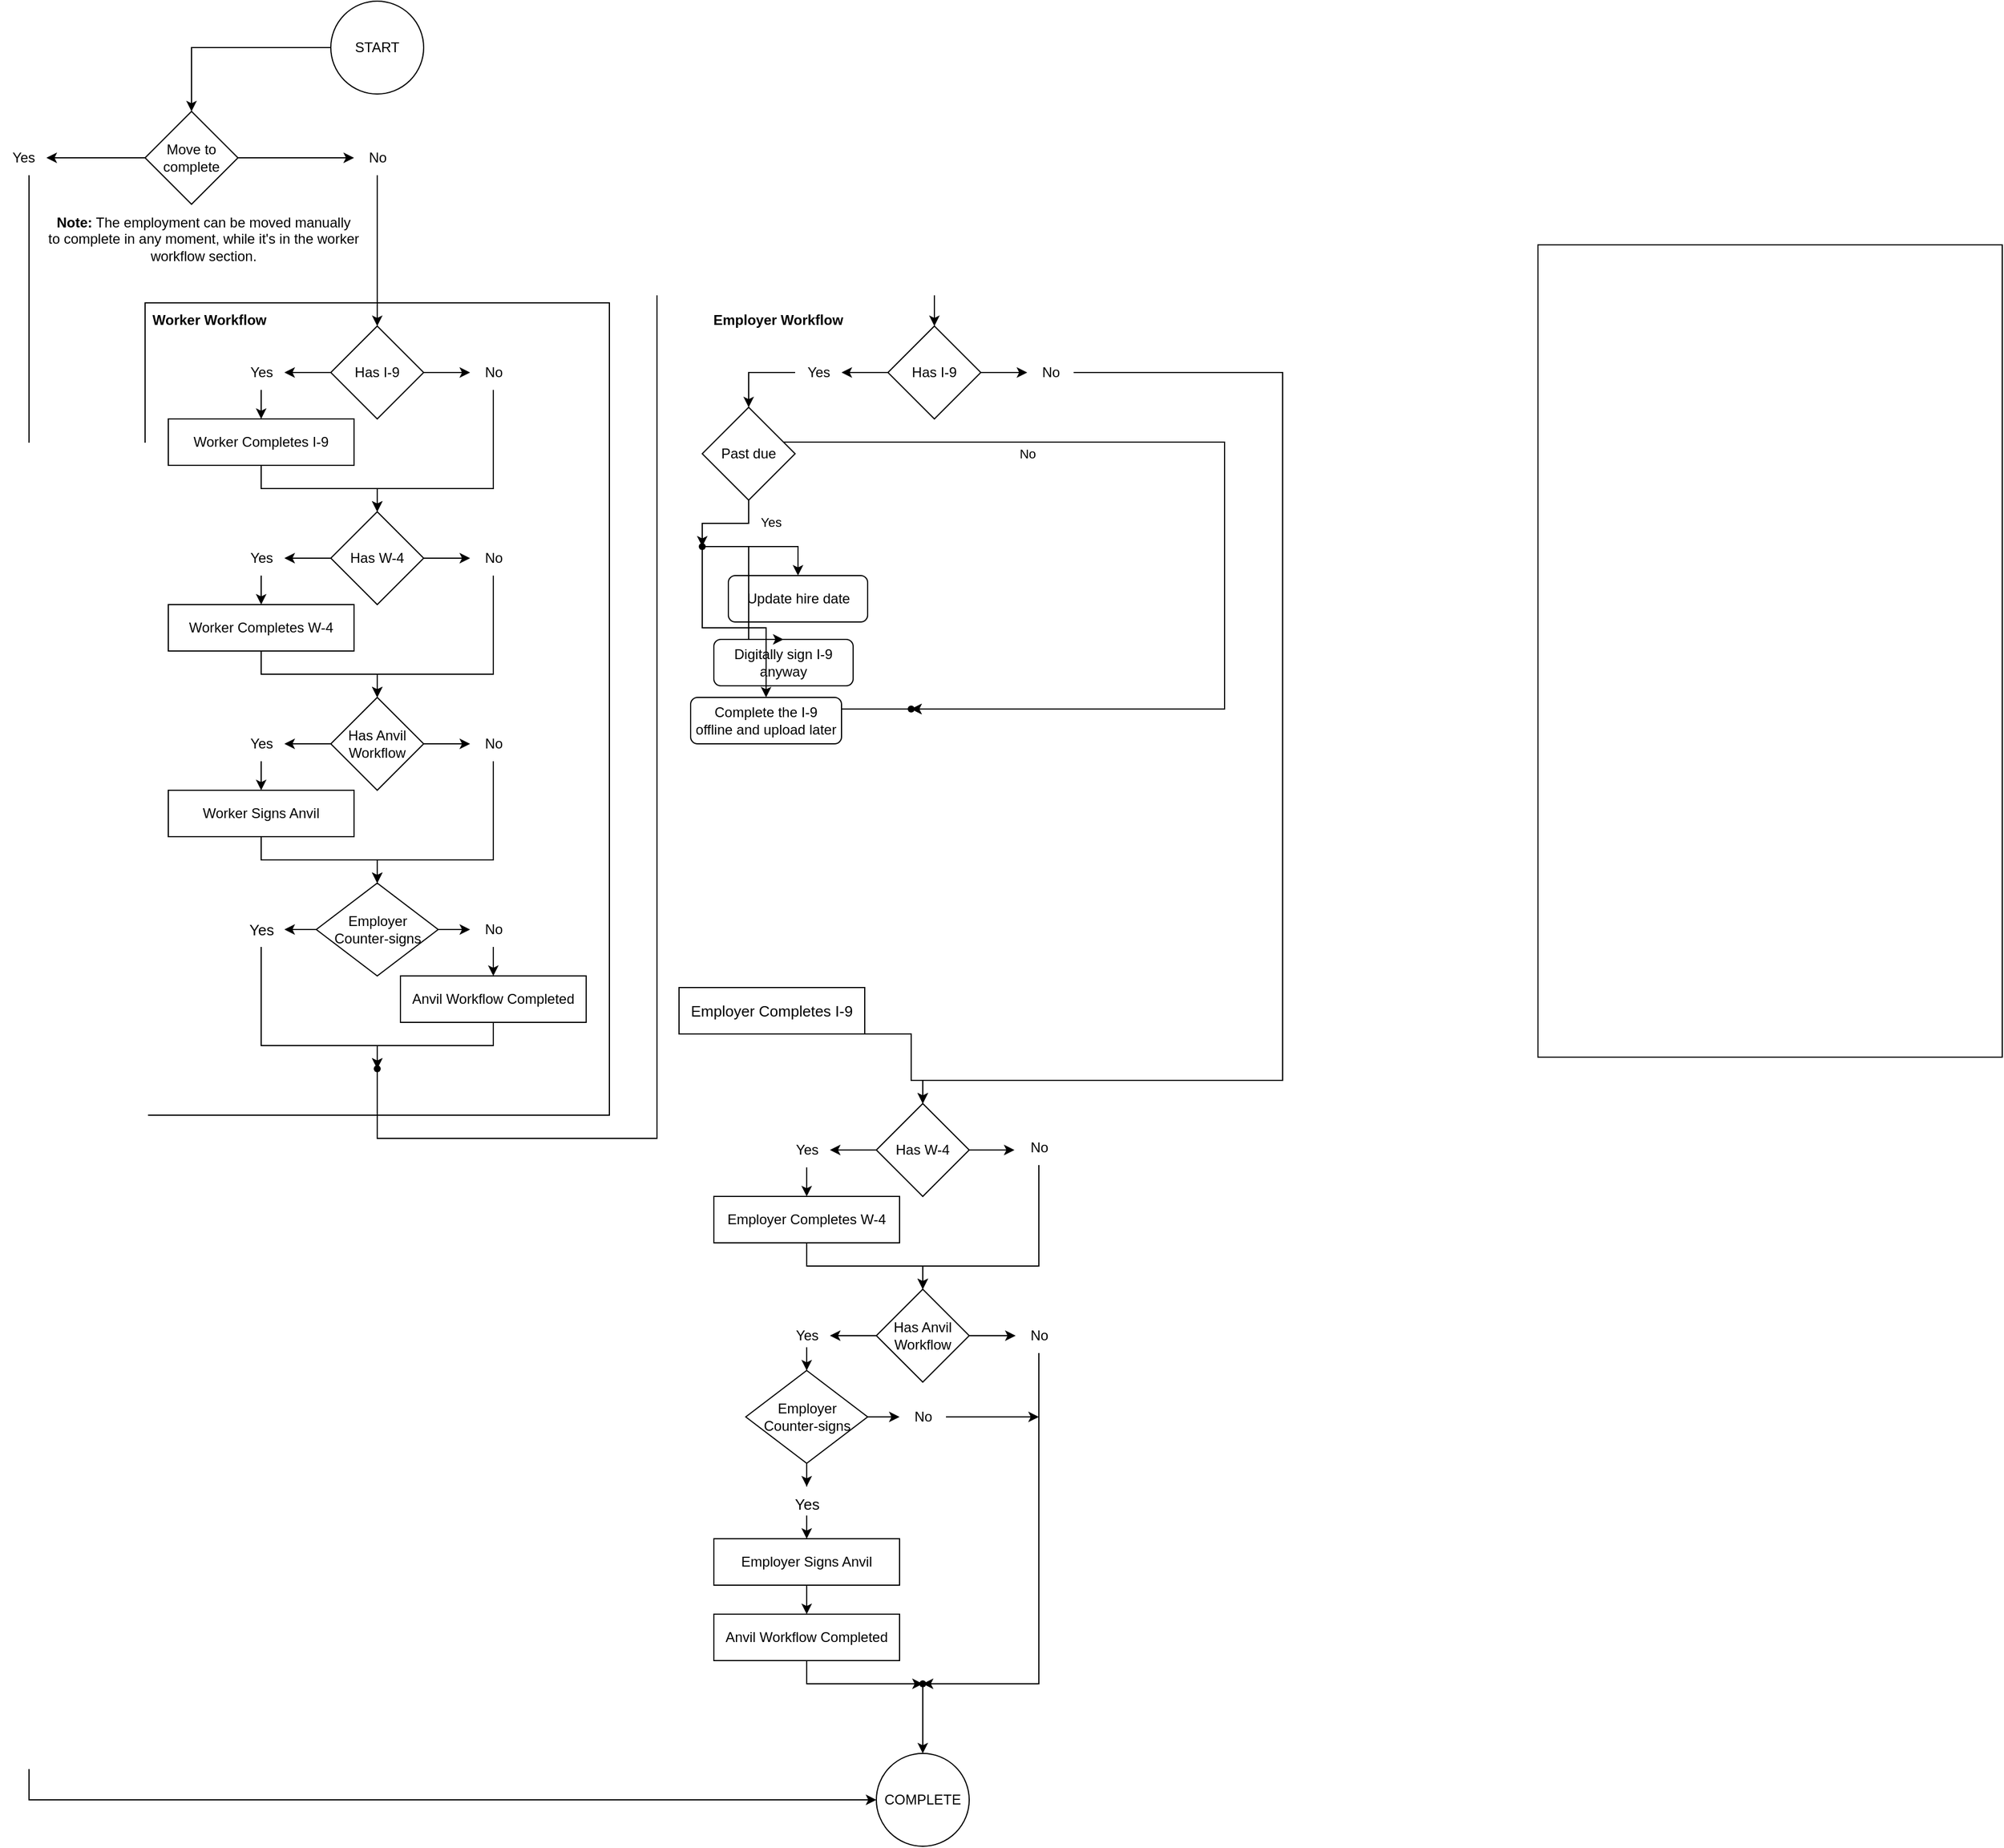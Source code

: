<mxfile version="24.6.0" type="github">
  <diagram name="Page-1" id="mbVQlB_5lh4jTQNmV8JY">
    <mxGraphModel dx="1434" dy="1894" grid="1" gridSize="10" guides="1" tooltips="1" connect="1" arrows="1" fold="1" page="1" pageScale="1" pageWidth="850" pageHeight="1100" math="0" shadow="0">
      <root>
        <mxCell id="0" />
        <mxCell id="1" parent="0" />
        <mxCell id="wu20T2DJF-u065mbQEqq-54" value="" style="whiteSpace=wrap;html=1;" vertex="1" parent="1">
          <mxGeometry x="1360" y="130" width="400" height="700" as="geometry" />
        </mxCell>
        <mxCell id="wu20T2DJF-u065mbQEqq-53" value="" style="whiteSpace=wrap;html=1;" vertex="1" parent="1">
          <mxGeometry x="160" y="180" width="400" height="700" as="geometry" />
        </mxCell>
        <mxCell id="wu20T2DJF-u065mbQEqq-4" style="edgeStyle=orthogonalEdgeStyle;rounded=0;orthogonalLoop=1;jettySize=auto;html=1;" edge="1" parent="1" source="wu20T2DJF-u065mbQEqq-107" target="wu20T2DJF-u065mbQEqq-109">
          <mxGeometry relative="1" as="geometry">
            <mxPoint x="360" y="80" as="targetPoint" />
          </mxGeometry>
        </mxCell>
        <mxCell id="wu20T2DJF-u065mbQEqq-1" value="&lt;div&gt;START&lt;/div&gt;" style="ellipse;whiteSpace=wrap;html=1;" vertex="1" parent="1">
          <mxGeometry x="320" y="-80" width="80" height="80" as="geometry" />
        </mxCell>
        <mxCell id="wu20T2DJF-u065mbQEqq-2" value="&lt;div&gt;COMPLETE&lt;/div&gt;" style="ellipse;whiteSpace=wrap;html=1;" vertex="1" parent="1">
          <mxGeometry x="790" y="1430" width="80" height="80" as="geometry" />
        </mxCell>
        <mxCell id="wu20T2DJF-u065mbQEqq-7" style="edgeStyle=orthogonalEdgeStyle;rounded=0;orthogonalLoop=1;jettySize=auto;html=1;exitX=0;exitY=0.5;exitDx=0;exitDy=0;" edge="1" parent="1" source="wu20T2DJF-u065mbQEqq-6">
          <mxGeometry relative="1" as="geometry">
            <mxPoint x="280" y="240" as="targetPoint" />
          </mxGeometry>
        </mxCell>
        <mxCell id="wu20T2DJF-u065mbQEqq-9" style="edgeStyle=orthogonalEdgeStyle;rounded=0;orthogonalLoop=1;jettySize=auto;html=1;exitX=1;exitY=0.5;exitDx=0;exitDy=0;" edge="1" parent="1" source="wu20T2DJF-u065mbQEqq-6" target="wu20T2DJF-u065mbQEqq-10">
          <mxGeometry relative="1" as="geometry">
            <mxPoint x="440" y="240" as="targetPoint" />
          </mxGeometry>
        </mxCell>
        <mxCell id="wu20T2DJF-u065mbQEqq-6" value="&lt;div&gt;Has I-9&lt;/div&gt;" style="rhombus;whiteSpace=wrap;html=1;" vertex="1" parent="1">
          <mxGeometry x="320" y="200" width="80" height="80" as="geometry" />
        </mxCell>
        <mxCell id="wu20T2DJF-u065mbQEqq-18" style="edgeStyle=orthogonalEdgeStyle;rounded=0;orthogonalLoop=1;jettySize=auto;html=1;entryX=0.5;entryY=0;entryDx=0;entryDy=0;" edge="1" parent="1" source="wu20T2DJF-u065mbQEqq-8" target="wu20T2DJF-u065mbQEqq-11">
          <mxGeometry relative="1" as="geometry" />
        </mxCell>
        <mxCell id="wu20T2DJF-u065mbQEqq-8" value="Yes" style="text;html=1;align=center;verticalAlign=middle;resizable=0;points=[];autosize=1;strokeColor=none;fillColor=none;" vertex="1" parent="1">
          <mxGeometry x="240" y="225" width="40" height="30" as="geometry" />
        </mxCell>
        <mxCell id="wu20T2DJF-u065mbQEqq-17" style="edgeStyle=orthogonalEdgeStyle;rounded=0;orthogonalLoop=1;jettySize=auto;html=1;entryX=0.5;entryY=0;entryDx=0;entryDy=0;" edge="1" parent="1" source="wu20T2DJF-u065mbQEqq-10" target="wu20T2DJF-u065mbQEqq-16">
          <mxGeometry relative="1" as="geometry">
            <mxPoint x="530" y="400" as="targetPoint" />
            <Array as="points">
              <mxPoint x="460" y="340" />
              <mxPoint x="360" y="340" />
            </Array>
          </mxGeometry>
        </mxCell>
        <mxCell id="wu20T2DJF-u065mbQEqq-10" value="&lt;div&gt;No&lt;/div&gt;" style="text;html=1;align=center;verticalAlign=middle;resizable=0;points=[];autosize=1;strokeColor=none;fillColor=none;" vertex="1" parent="1">
          <mxGeometry x="440" y="225" width="40" height="30" as="geometry" />
        </mxCell>
        <mxCell id="wu20T2DJF-u065mbQEqq-19" style="edgeStyle=orthogonalEdgeStyle;rounded=0;orthogonalLoop=1;jettySize=auto;html=1;entryX=0.5;entryY=0;entryDx=0;entryDy=0;" edge="1" parent="1" source="wu20T2DJF-u065mbQEqq-11" target="wu20T2DJF-u065mbQEqq-16">
          <mxGeometry relative="1" as="geometry">
            <Array as="points">
              <mxPoint x="260" y="340" />
              <mxPoint x="360" y="340" />
            </Array>
          </mxGeometry>
        </mxCell>
        <mxCell id="wu20T2DJF-u065mbQEqq-11" value="&lt;div&gt;Worker Completes I-9&lt;/div&gt;" style="whiteSpace=wrap;html=1;" vertex="1" parent="1">
          <mxGeometry x="180" y="280" width="160" height="40" as="geometry" />
        </mxCell>
        <mxCell id="wu20T2DJF-u065mbQEqq-31" style="edgeStyle=orthogonalEdgeStyle;rounded=0;orthogonalLoop=1;jettySize=auto;html=1;" edge="1" parent="1" source="wu20T2DJF-u065mbQEqq-12" target="wu20T2DJF-u065mbQEqq-30">
          <mxGeometry relative="1" as="geometry">
            <Array as="points">
              <mxPoint x="260" y="500" />
              <mxPoint x="360" y="500" />
            </Array>
          </mxGeometry>
        </mxCell>
        <mxCell id="wu20T2DJF-u065mbQEqq-12" value="Worker Completes W-4" style="whiteSpace=wrap;html=1;" vertex="1" parent="1">
          <mxGeometry x="180" y="440" width="160" height="40" as="geometry" />
        </mxCell>
        <mxCell id="wu20T2DJF-u065mbQEqq-24" style="edgeStyle=orthogonalEdgeStyle;rounded=0;orthogonalLoop=1;jettySize=auto;html=1;" edge="1" parent="1" source="wu20T2DJF-u065mbQEqq-16" target="wu20T2DJF-u065mbQEqq-22">
          <mxGeometry relative="1" as="geometry" />
        </mxCell>
        <mxCell id="wu20T2DJF-u065mbQEqq-16" value="&lt;div&gt;Has W-4&lt;br&gt;&lt;/div&gt;" style="rhombus;whiteSpace=wrap;html=1;" vertex="1" parent="1">
          <mxGeometry x="320" y="360" width="80" height="80" as="geometry" />
        </mxCell>
        <mxCell id="wu20T2DJF-u065mbQEqq-21" style="edgeStyle=orthogonalEdgeStyle;rounded=0;orthogonalLoop=1;jettySize=auto;html=1;exitX=1;exitY=0.5;exitDx=0;exitDy=0;" edge="1" parent="1" target="wu20T2DJF-u065mbQEqq-23" source="wu20T2DJF-u065mbQEqq-16">
          <mxGeometry relative="1" as="geometry">
            <mxPoint x="450" y="425" as="targetPoint" />
            <mxPoint x="410" y="425" as="sourcePoint" />
          </mxGeometry>
        </mxCell>
        <mxCell id="wu20T2DJF-u065mbQEqq-26" style="edgeStyle=orthogonalEdgeStyle;rounded=0;orthogonalLoop=1;jettySize=auto;html=1;entryX=0.5;entryY=0;entryDx=0;entryDy=0;" edge="1" parent="1" source="wu20T2DJF-u065mbQEqq-22" target="wu20T2DJF-u065mbQEqq-12">
          <mxGeometry relative="1" as="geometry" />
        </mxCell>
        <mxCell id="wu20T2DJF-u065mbQEqq-22" value="Yes" style="text;html=1;align=center;verticalAlign=middle;resizable=0;points=[];autosize=1;strokeColor=none;fillColor=none;" vertex="1" parent="1">
          <mxGeometry x="240" y="385" width="40" height="30" as="geometry" />
        </mxCell>
        <mxCell id="wu20T2DJF-u065mbQEqq-32" style="edgeStyle=orthogonalEdgeStyle;rounded=0;orthogonalLoop=1;jettySize=auto;html=1;entryX=0.5;entryY=0;entryDx=0;entryDy=0;" edge="1" parent="1" source="wu20T2DJF-u065mbQEqq-23" target="wu20T2DJF-u065mbQEqq-30">
          <mxGeometry relative="1" as="geometry">
            <Array as="points">
              <mxPoint x="460" y="500" />
              <mxPoint x="360" y="500" />
            </Array>
          </mxGeometry>
        </mxCell>
        <mxCell id="wu20T2DJF-u065mbQEqq-23" value="&lt;div&gt;No&lt;/div&gt;" style="text;html=1;align=center;verticalAlign=middle;resizable=0;points=[];autosize=1;strokeColor=none;fillColor=none;" vertex="1" parent="1">
          <mxGeometry x="440" y="385" width="40" height="30" as="geometry" />
        </mxCell>
        <mxCell id="wu20T2DJF-u065mbQEqq-29" value="&lt;div&gt;Worker Workflow&lt;/div&gt;" style="text;html=1;align=center;verticalAlign=middle;resizable=0;points=[];autosize=1;strokeColor=none;fillColor=none;fontStyle=1" vertex="1" parent="1">
          <mxGeometry x="160" y="180" width="110" height="30" as="geometry" />
        </mxCell>
        <mxCell id="wu20T2DJF-u065mbQEqq-35" style="edgeStyle=orthogonalEdgeStyle;rounded=0;orthogonalLoop=1;jettySize=auto;html=1;" edge="1" parent="1" source="wu20T2DJF-u065mbQEqq-30" target="wu20T2DJF-u065mbQEqq-34">
          <mxGeometry relative="1" as="geometry" />
        </mxCell>
        <mxCell id="wu20T2DJF-u065mbQEqq-36" style="edgeStyle=orthogonalEdgeStyle;rounded=0;orthogonalLoop=1;jettySize=auto;html=1;" edge="1" parent="1" source="wu20T2DJF-u065mbQEqq-30" target="wu20T2DJF-u065mbQEqq-33">
          <mxGeometry relative="1" as="geometry" />
        </mxCell>
        <mxCell id="wu20T2DJF-u065mbQEqq-30" value="&lt;div&gt;Has Anvil Workflow&lt;br&gt;&lt;/div&gt;" style="rhombus;whiteSpace=wrap;html=1;" vertex="1" parent="1">
          <mxGeometry x="320" y="520" width="80" height="80" as="geometry" />
        </mxCell>
        <mxCell id="wu20T2DJF-u065mbQEqq-38" style="edgeStyle=orthogonalEdgeStyle;rounded=0;orthogonalLoop=1;jettySize=auto;html=1;entryX=0.5;entryY=0;entryDx=0;entryDy=0;" edge="1" parent="1" source="wu20T2DJF-u065mbQEqq-33" target="wu20T2DJF-u065mbQEqq-37">
          <mxGeometry relative="1" as="geometry" />
        </mxCell>
        <mxCell id="wu20T2DJF-u065mbQEqq-33" value="&lt;div&gt;Yes&lt;/div&gt;" style="text;html=1;align=center;verticalAlign=middle;resizable=0;points=[];autosize=1;strokeColor=none;fillColor=none;" vertex="1" parent="1">
          <mxGeometry x="240" y="545" width="40" height="30" as="geometry" />
        </mxCell>
        <mxCell id="wu20T2DJF-u065mbQEqq-42" style="edgeStyle=orthogonalEdgeStyle;rounded=0;orthogonalLoop=1;jettySize=auto;html=1;entryX=0.5;entryY=0;entryDx=0;entryDy=0;" edge="1" parent="1" source="wu20T2DJF-u065mbQEqq-34" target="wu20T2DJF-u065mbQEqq-39">
          <mxGeometry relative="1" as="geometry">
            <Array as="points">
              <mxPoint x="460" y="660" />
              <mxPoint x="360" y="660" />
            </Array>
          </mxGeometry>
        </mxCell>
        <mxCell id="wu20T2DJF-u065mbQEqq-34" value="&lt;div&gt;No&lt;/div&gt;" style="text;html=1;align=center;verticalAlign=middle;resizable=0;points=[];autosize=1;strokeColor=none;fillColor=none;" vertex="1" parent="1">
          <mxGeometry x="440" y="545" width="40" height="30" as="geometry" />
        </mxCell>
        <mxCell id="wu20T2DJF-u065mbQEqq-40" style="edgeStyle=orthogonalEdgeStyle;rounded=0;orthogonalLoop=1;jettySize=auto;html=1;entryX=0.5;entryY=0;entryDx=0;entryDy=0;" edge="1" parent="1" source="wu20T2DJF-u065mbQEqq-37" target="wu20T2DJF-u065mbQEqq-39">
          <mxGeometry relative="1" as="geometry" />
        </mxCell>
        <mxCell id="wu20T2DJF-u065mbQEqq-37" value="Worker Signs Anvil" style="whiteSpace=wrap;html=1;" vertex="1" parent="1">
          <mxGeometry x="180" y="600" width="160" height="40" as="geometry" />
        </mxCell>
        <mxCell id="wu20T2DJF-u065mbQEqq-46" style="edgeStyle=orthogonalEdgeStyle;rounded=0;orthogonalLoop=1;jettySize=auto;html=1;" edge="1" parent="1" source="wu20T2DJF-u065mbQEqq-39" target="wu20T2DJF-u065mbQEqq-44">
          <mxGeometry relative="1" as="geometry" />
        </mxCell>
        <mxCell id="wu20T2DJF-u065mbQEqq-47" style="edgeStyle=orthogonalEdgeStyle;rounded=0;orthogonalLoop=1;jettySize=auto;html=1;" edge="1" parent="1" source="wu20T2DJF-u065mbQEqq-39" target="wu20T2DJF-u065mbQEqq-45">
          <mxGeometry relative="1" as="geometry" />
        </mxCell>
        <mxCell id="wu20T2DJF-u065mbQEqq-39" value="&lt;div&gt;Employer&lt;/div&gt;&lt;div&gt;Counter-signs&lt;br&gt;&lt;/div&gt;" style="rhombus;whiteSpace=wrap;html=1;" vertex="1" parent="1">
          <mxGeometry x="307.5" y="680" width="105" height="80" as="geometry" />
        </mxCell>
        <mxCell id="wu20T2DJF-u065mbQEqq-50" style="edgeStyle=orthogonalEdgeStyle;rounded=0;orthogonalLoop=1;jettySize=auto;html=1;entryX=0.25;entryY=0.65;entryDx=0;entryDy=0;entryPerimeter=0;" edge="1" parent="1" source="wu20T2DJF-u065mbQEqq-44" target="wu20T2DJF-u065mbQEqq-51">
          <mxGeometry relative="1" as="geometry">
            <mxPoint x="260" y="850" as="targetPoint" />
            <Array as="points">
              <mxPoint x="260" y="820" />
              <mxPoint x="360" y="820" />
            </Array>
          </mxGeometry>
        </mxCell>
        <mxCell id="wu20T2DJF-u065mbQEqq-44" value="Yes" style="text;html=1;align=center;verticalAlign=middle;resizable=0;points=[];autosize=1;strokeColor=none;fillColor=none;fontSize=13;" vertex="1" parent="1">
          <mxGeometry x="240" y="705" width="40" height="30" as="geometry" />
        </mxCell>
        <mxCell id="wu20T2DJF-u065mbQEqq-49" style="edgeStyle=orthogonalEdgeStyle;rounded=0;orthogonalLoop=1;jettySize=auto;html=1;entryX=0.5;entryY=0;entryDx=0;entryDy=0;" edge="1" parent="1" source="wu20T2DJF-u065mbQEqq-45" target="wu20T2DJF-u065mbQEqq-48">
          <mxGeometry relative="1" as="geometry" />
        </mxCell>
        <mxCell id="wu20T2DJF-u065mbQEqq-45" value="No" style="text;html=1;align=center;verticalAlign=middle;resizable=0;points=[];autosize=1;strokeColor=none;fillColor=none;" vertex="1" parent="1">
          <mxGeometry x="440" y="705" width="40" height="30" as="geometry" />
        </mxCell>
        <mxCell id="wu20T2DJF-u065mbQEqq-52" style="edgeStyle=orthogonalEdgeStyle;rounded=0;orthogonalLoop=1;jettySize=auto;html=1;" edge="1" parent="1" source="wu20T2DJF-u065mbQEqq-48" target="wu20T2DJF-u065mbQEqq-51">
          <mxGeometry relative="1" as="geometry">
            <Array as="points">
              <mxPoint x="460" y="820" />
              <mxPoint x="360" y="820" />
            </Array>
          </mxGeometry>
        </mxCell>
        <mxCell id="wu20T2DJF-u065mbQEqq-48" value="Anvil Workflow Completed" style="whiteSpace=wrap;html=1;" vertex="1" parent="1">
          <mxGeometry x="380" y="760" width="160" height="40" as="geometry" />
        </mxCell>
        <mxCell id="wu20T2DJF-u065mbQEqq-94" style="edgeStyle=orthogonalEdgeStyle;rounded=0;orthogonalLoop=1;jettySize=auto;html=1;entryX=0.5;entryY=0;entryDx=0;entryDy=0;" edge="1" parent="1" source="wu20T2DJF-u065mbQEqq-51" target="wu20T2DJF-u065mbQEqq-58">
          <mxGeometry relative="1" as="geometry">
            <mxPoint x="840" y="140" as="targetPoint" />
            <Array as="points">
              <mxPoint x="360" y="900" />
              <mxPoint x="601" y="900" />
              <mxPoint x="601" y="140" />
              <mxPoint x="840" y="140" />
            </Array>
          </mxGeometry>
        </mxCell>
        <mxCell id="wu20T2DJF-u065mbQEqq-51" value="" style="shape=waypoint;sketch=0;size=6;pointerEvents=1;points=[];fillColor=none;resizable=0;rotatable=0;perimeter=centerPerimeter;snapToPoint=1;" vertex="1" parent="1">
          <mxGeometry x="350" y="830" width="20" height="20" as="geometry" />
        </mxCell>
        <mxCell id="wu20T2DJF-u065mbQEqq-56" style="edgeStyle=orthogonalEdgeStyle;rounded=0;orthogonalLoop=1;jettySize=auto;html=1;exitX=0;exitY=0.5;exitDx=0;exitDy=0;" edge="1" parent="1" source="wu20T2DJF-u065mbQEqq-58">
          <mxGeometry relative="1" as="geometry">
            <mxPoint x="760" y="240" as="targetPoint" />
          </mxGeometry>
        </mxCell>
        <mxCell id="wu20T2DJF-u065mbQEqq-57" style="edgeStyle=orthogonalEdgeStyle;rounded=0;orthogonalLoop=1;jettySize=auto;html=1;exitX=1;exitY=0.5;exitDx=0;exitDy=0;" edge="1" parent="1" source="wu20T2DJF-u065mbQEqq-58" target="wu20T2DJF-u065mbQEqq-62">
          <mxGeometry relative="1" as="geometry">
            <mxPoint x="920" y="240" as="targetPoint" />
          </mxGeometry>
        </mxCell>
        <mxCell id="wu20T2DJF-u065mbQEqq-58" value="&lt;div&gt;Has I-9&lt;/div&gt;" style="rhombus;whiteSpace=wrap;html=1;" vertex="1" parent="1">
          <mxGeometry x="800" y="200" width="80" height="80" as="geometry" />
        </mxCell>
        <mxCell id="wu20T2DJF-u065mbQEqq-130" style="edgeStyle=orthogonalEdgeStyle;rounded=0;orthogonalLoop=1;jettySize=auto;html=1;entryX=0.5;entryY=0;entryDx=0;entryDy=0;" edge="1" parent="1" source="wu20T2DJF-u065mbQEqq-60" target="wu20T2DJF-u065mbQEqq-119">
          <mxGeometry relative="1" as="geometry">
            <Array as="points">
              <mxPoint x="680" y="240" />
            </Array>
          </mxGeometry>
        </mxCell>
        <mxCell id="wu20T2DJF-u065mbQEqq-60" value="Yes" style="text;html=1;align=center;verticalAlign=middle;resizable=0;points=[];autosize=1;strokeColor=none;fillColor=none;" vertex="1" parent="1">
          <mxGeometry x="720" y="225" width="40" height="30" as="geometry" />
        </mxCell>
        <mxCell id="wu20T2DJF-u065mbQEqq-61" style="edgeStyle=orthogonalEdgeStyle;rounded=0;orthogonalLoop=1;jettySize=auto;html=1;entryX=0.5;entryY=0;entryDx=0;entryDy=0;" edge="1" parent="1" source="wu20T2DJF-u065mbQEqq-62" target="wu20T2DJF-u065mbQEqq-68">
          <mxGeometry relative="1" as="geometry">
            <mxPoint x="1010" y="400" as="targetPoint" />
            <Array as="points">
              <mxPoint x="1140" y="240" />
              <mxPoint x="1140" y="850" />
              <mxPoint x="830" y="850" />
            </Array>
          </mxGeometry>
        </mxCell>
        <mxCell id="wu20T2DJF-u065mbQEqq-62" value="&lt;div&gt;No&lt;/div&gt;" style="text;html=1;align=center;verticalAlign=middle;resizable=0;points=[];autosize=1;strokeColor=none;fillColor=none;" vertex="1" parent="1">
          <mxGeometry x="920" y="225" width="40" height="30" as="geometry" />
        </mxCell>
        <mxCell id="wu20T2DJF-u065mbQEqq-63" style="edgeStyle=orthogonalEdgeStyle;rounded=0;orthogonalLoop=1;jettySize=auto;html=1;entryX=0.5;entryY=0;entryDx=0;entryDy=0;exitX=0.5;exitY=1;exitDx=0;exitDy=0;" edge="1" parent="1" source="wu20T2DJF-u065mbQEqq-64" target="wu20T2DJF-u065mbQEqq-68">
          <mxGeometry relative="1" as="geometry">
            <Array as="points">
              <mxPoint x="820" y="850" />
              <mxPoint x="830" y="850" />
            </Array>
            <mxPoint x="730" y="830" as="sourcePoint" />
          </mxGeometry>
        </mxCell>
        <mxCell id="wu20T2DJF-u065mbQEqq-64" value="&lt;div&gt;Employer Completes I-9&lt;/div&gt;" style="whiteSpace=wrap;html=1;fontSize=13;" vertex="1" parent="1">
          <mxGeometry x="620" y="770" width="160" height="40" as="geometry" />
        </mxCell>
        <mxCell id="wu20T2DJF-u065mbQEqq-65" style="edgeStyle=orthogonalEdgeStyle;rounded=0;orthogonalLoop=1;jettySize=auto;html=1;" edge="1" parent="1" source="wu20T2DJF-u065mbQEqq-66" target="wu20T2DJF-u065mbQEqq-77">
          <mxGeometry relative="1" as="geometry">
            <Array as="points">
              <mxPoint x="730" y="1010" />
              <mxPoint x="830" y="1010" />
            </Array>
          </mxGeometry>
        </mxCell>
        <mxCell id="wu20T2DJF-u065mbQEqq-66" value="Employer Completes W-4" style="whiteSpace=wrap;html=1;" vertex="1" parent="1">
          <mxGeometry x="650" y="950" width="160" height="40" as="geometry" />
        </mxCell>
        <mxCell id="wu20T2DJF-u065mbQEqq-67" style="edgeStyle=orthogonalEdgeStyle;rounded=0;orthogonalLoop=1;jettySize=auto;html=1;" edge="1" parent="1" source="wu20T2DJF-u065mbQEqq-68" target="wu20T2DJF-u065mbQEqq-71">
          <mxGeometry relative="1" as="geometry" />
        </mxCell>
        <mxCell id="wu20T2DJF-u065mbQEqq-68" value="&lt;div&gt;Has W-4&lt;br&gt;&lt;/div&gt;" style="rhombus;whiteSpace=wrap;html=1;" vertex="1" parent="1">
          <mxGeometry x="790" y="870" width="80" height="80" as="geometry" />
        </mxCell>
        <mxCell id="wu20T2DJF-u065mbQEqq-69" style="edgeStyle=orthogonalEdgeStyle;rounded=0;orthogonalLoop=1;jettySize=auto;html=1;exitX=1;exitY=0.5;exitDx=0;exitDy=0;entryX=-0.025;entryY=0.567;entryDx=0;entryDy=0;entryPerimeter=0;" edge="1" parent="1" source="wu20T2DJF-u065mbQEqq-68" target="wu20T2DJF-u065mbQEqq-73">
          <mxGeometry relative="1" as="geometry">
            <mxPoint x="910" y="910" as="targetPoint" />
            <mxPoint x="880" y="935" as="sourcePoint" />
          </mxGeometry>
        </mxCell>
        <mxCell id="wu20T2DJF-u065mbQEqq-70" style="edgeStyle=orthogonalEdgeStyle;rounded=0;orthogonalLoop=1;jettySize=auto;html=1;entryX=0.5;entryY=0;entryDx=0;entryDy=0;" edge="1" parent="1" source="wu20T2DJF-u065mbQEqq-71" target="wu20T2DJF-u065mbQEqq-66">
          <mxGeometry relative="1" as="geometry" />
        </mxCell>
        <mxCell id="wu20T2DJF-u065mbQEqq-71" value="Yes" style="text;html=1;align=center;verticalAlign=middle;resizable=0;points=[];autosize=1;strokeColor=none;fillColor=none;" vertex="1" parent="1">
          <mxGeometry x="710" y="895" width="40" height="30" as="geometry" />
        </mxCell>
        <mxCell id="wu20T2DJF-u065mbQEqq-72" style="edgeStyle=orthogonalEdgeStyle;rounded=0;orthogonalLoop=1;jettySize=auto;html=1;entryX=0.5;entryY=0;entryDx=0;entryDy=0;" edge="1" parent="1" source="wu20T2DJF-u065mbQEqq-73" target="wu20T2DJF-u065mbQEqq-77">
          <mxGeometry relative="1" as="geometry">
            <Array as="points">
              <mxPoint x="930" y="1010" />
              <mxPoint x="830" y="1010" />
            </Array>
            <mxPoint x="930" y="925" as="sourcePoint" />
          </mxGeometry>
        </mxCell>
        <mxCell id="wu20T2DJF-u065mbQEqq-73" value="&lt;div&gt;No&lt;/div&gt;" style="text;html=1;align=center;verticalAlign=middle;resizable=0;points=[];autosize=1;strokeColor=none;fillColor=none;" vertex="1" parent="1">
          <mxGeometry x="910" y="893" width="40" height="30" as="geometry" />
        </mxCell>
        <mxCell id="wu20T2DJF-u065mbQEqq-74" value="&lt;div&gt;Employer Workflow&lt;/div&gt;" style="text;html=1;align=center;verticalAlign=middle;resizable=0;points=[];autosize=1;strokeColor=none;fillColor=none;fontStyle=1" vertex="1" parent="1">
          <mxGeometry x="640" y="180" width="130" height="30" as="geometry" />
        </mxCell>
        <mxCell id="wu20T2DJF-u065mbQEqq-75" style="edgeStyle=orthogonalEdgeStyle;rounded=0;orthogonalLoop=1;jettySize=auto;html=1;" edge="1" parent="1" source="wu20T2DJF-u065mbQEqq-77" target="wu20T2DJF-u065mbQEqq-81">
          <mxGeometry relative="1" as="geometry">
            <mxPoint x="910" y="1070" as="targetPoint" />
          </mxGeometry>
        </mxCell>
        <mxCell id="wu20T2DJF-u065mbQEqq-76" style="edgeStyle=orthogonalEdgeStyle;rounded=0;orthogonalLoop=1;jettySize=auto;html=1;" edge="1" parent="1" source="wu20T2DJF-u065mbQEqq-77" target="wu20T2DJF-u065mbQEqq-79">
          <mxGeometry relative="1" as="geometry" />
        </mxCell>
        <mxCell id="wu20T2DJF-u065mbQEqq-77" value="&lt;div&gt;Has Anvil Workflow&lt;br&gt;&lt;/div&gt;" style="rhombus;whiteSpace=wrap;html=1;" vertex="1" parent="1">
          <mxGeometry x="790" y="1030" width="80" height="80" as="geometry" />
        </mxCell>
        <mxCell id="wu20T2DJF-u065mbQEqq-78" style="edgeStyle=orthogonalEdgeStyle;rounded=0;orthogonalLoop=1;jettySize=auto;html=1;entryX=0.5;entryY=0;entryDx=0;entryDy=0;" edge="1" parent="1" source="wu20T2DJF-u065mbQEqq-79" target="wu20T2DJF-u065mbQEqq-86">
          <mxGeometry relative="1" as="geometry">
            <mxPoint x="730" y="1110" as="targetPoint" />
          </mxGeometry>
        </mxCell>
        <mxCell id="wu20T2DJF-u065mbQEqq-79" value="&lt;div&gt;Yes&lt;/div&gt;" style="text;html=1;align=center;verticalAlign=middle;resizable=0;points=[];autosize=1;strokeColor=none;fillColor=none;" vertex="1" parent="1">
          <mxGeometry x="710" y="1055" width="40" height="30" as="geometry" />
        </mxCell>
        <mxCell id="wu20T2DJF-u065mbQEqq-102" style="edgeStyle=orthogonalEdgeStyle;rounded=0;orthogonalLoop=1;jettySize=auto;html=1;" edge="1" parent="1" source="wu20T2DJF-u065mbQEqq-81" target="wu20T2DJF-u065mbQEqq-93">
          <mxGeometry relative="1" as="geometry">
            <mxPoint x="930" y="1085" as="sourcePoint" />
            <Array as="points">
              <mxPoint x="930" y="1370" />
            </Array>
          </mxGeometry>
        </mxCell>
        <mxCell id="wu20T2DJF-u065mbQEqq-81" value="&lt;div&gt;No&lt;/div&gt;" style="text;html=1;align=center;verticalAlign=middle;resizable=0;points=[];autosize=1;strokeColor=none;fillColor=none;" vertex="1" parent="1">
          <mxGeometry x="910" y="1055" width="40" height="30" as="geometry" />
        </mxCell>
        <mxCell id="wu20T2DJF-u065mbQEqq-95" style="edgeStyle=orthogonalEdgeStyle;rounded=0;orthogonalLoop=1;jettySize=auto;html=1;" edge="1" parent="1" source="wu20T2DJF-u065mbQEqq-86" target="wu20T2DJF-u065mbQEqq-88">
          <mxGeometry relative="1" as="geometry" />
        </mxCell>
        <mxCell id="wu20T2DJF-u065mbQEqq-104" style="edgeStyle=orthogonalEdgeStyle;rounded=0;orthogonalLoop=1;jettySize=auto;html=1;" edge="1" parent="1" source="wu20T2DJF-u065mbQEqq-86" target="wu20T2DJF-u065mbQEqq-103">
          <mxGeometry relative="1" as="geometry" />
        </mxCell>
        <mxCell id="wu20T2DJF-u065mbQEqq-86" value="&lt;div&gt;Employer&lt;/div&gt;&lt;div&gt;Counter-signs&lt;br&gt;&lt;/div&gt;" style="rhombus;whiteSpace=wrap;html=1;" vertex="1" parent="1">
          <mxGeometry x="677.5" y="1100" width="105" height="80" as="geometry" />
        </mxCell>
        <mxCell id="wu20T2DJF-u065mbQEqq-97" style="edgeStyle=orthogonalEdgeStyle;rounded=0;orthogonalLoop=1;jettySize=auto;html=1;entryX=0.5;entryY=0;entryDx=0;entryDy=0;" edge="1" parent="1" source="wu20T2DJF-u065mbQEqq-88" target="wu20T2DJF-u065mbQEqq-96">
          <mxGeometry relative="1" as="geometry" />
        </mxCell>
        <mxCell id="wu20T2DJF-u065mbQEqq-88" value="Yes" style="text;html=1;align=center;verticalAlign=middle;resizable=0;points=[];autosize=1;strokeColor=none;fillColor=none;fontSize=13;" vertex="1" parent="1">
          <mxGeometry x="710" y="1200" width="40" height="30" as="geometry" />
        </mxCell>
        <mxCell id="wu20T2DJF-u065mbQEqq-100" style="edgeStyle=orthogonalEdgeStyle;rounded=0;orthogonalLoop=1;jettySize=auto;html=1;" edge="1" parent="1" source="wu20T2DJF-u065mbQEqq-93" target="wu20T2DJF-u065mbQEqq-2">
          <mxGeometry relative="1" as="geometry" />
        </mxCell>
        <mxCell id="wu20T2DJF-u065mbQEqq-93" value="" style="shape=waypoint;sketch=0;size=6;pointerEvents=1;points=[];fillColor=none;resizable=0;rotatable=0;perimeter=centerPerimeter;snapToPoint=1;" vertex="1" parent="1">
          <mxGeometry x="820" y="1360" width="20" height="20" as="geometry" />
        </mxCell>
        <mxCell id="wu20T2DJF-u065mbQEqq-99" style="edgeStyle=orthogonalEdgeStyle;rounded=0;orthogonalLoop=1;jettySize=auto;html=1;" edge="1" parent="1" source="wu20T2DJF-u065mbQEqq-96" target="wu20T2DJF-u065mbQEqq-98">
          <mxGeometry relative="1" as="geometry" />
        </mxCell>
        <mxCell id="wu20T2DJF-u065mbQEqq-96" value="Employer Signs Anvil" style="whiteSpace=wrap;html=1;" vertex="1" parent="1">
          <mxGeometry x="650" y="1245" width="160" height="40" as="geometry" />
        </mxCell>
        <mxCell id="wu20T2DJF-u065mbQEqq-101" style="edgeStyle=orthogonalEdgeStyle;rounded=0;orthogonalLoop=1;jettySize=auto;html=1;exitX=0.5;exitY=1;exitDx=0;exitDy=0;" edge="1" parent="1" source="wu20T2DJF-u065mbQEqq-98" target="wu20T2DJF-u065mbQEqq-93">
          <mxGeometry relative="1" as="geometry" />
        </mxCell>
        <mxCell id="wu20T2DJF-u065mbQEqq-98" value="Anvil Workflow Completed" style="whiteSpace=wrap;html=1;" vertex="1" parent="1">
          <mxGeometry x="650" y="1310" width="160" height="40" as="geometry" />
        </mxCell>
        <mxCell id="wu20T2DJF-u065mbQEqq-105" style="edgeStyle=orthogonalEdgeStyle;rounded=0;orthogonalLoop=1;jettySize=auto;html=1;" edge="1" parent="1" source="wu20T2DJF-u065mbQEqq-103">
          <mxGeometry relative="1" as="geometry">
            <mxPoint x="930" y="1140.0" as="targetPoint" />
          </mxGeometry>
        </mxCell>
        <mxCell id="wu20T2DJF-u065mbQEqq-103" value="No" style="text;html=1;align=center;verticalAlign=middle;resizable=0;points=[];autosize=1;strokeColor=none;fillColor=none;" vertex="1" parent="1">
          <mxGeometry x="810" y="1125" width="40" height="30" as="geometry" />
        </mxCell>
        <mxCell id="wu20T2DJF-u065mbQEqq-108" value="" style="edgeStyle=orthogonalEdgeStyle;rounded=0;orthogonalLoop=1;jettySize=auto;html=1;entryX=0.5;entryY=0;entryDx=0;entryDy=0;" edge="1" parent="1" source="wu20T2DJF-u065mbQEqq-1" target="wu20T2DJF-u065mbQEqq-107">
          <mxGeometry relative="1" as="geometry">
            <mxPoint x="360" y="200" as="targetPoint" />
            <mxPoint x="360" as="sourcePoint" />
          </mxGeometry>
        </mxCell>
        <mxCell id="wu20T2DJF-u065mbQEqq-113" style="edgeStyle=orthogonalEdgeStyle;rounded=0;orthogonalLoop=1;jettySize=auto;html=1;" edge="1" parent="1" source="wu20T2DJF-u065mbQEqq-107" target="wu20T2DJF-u065mbQEqq-112">
          <mxGeometry relative="1" as="geometry" />
        </mxCell>
        <mxCell id="wu20T2DJF-u065mbQEqq-107" value="&lt;div&gt;Move to&lt;/div&gt;&lt;div&gt;complete&lt;br&gt;&lt;/div&gt;" style="rhombus;whiteSpace=wrap;html=1;" vertex="1" parent="1">
          <mxGeometry x="160" y="15" width="80" height="80" as="geometry" />
        </mxCell>
        <mxCell id="wu20T2DJF-u065mbQEqq-110" style="edgeStyle=orthogonalEdgeStyle;rounded=0;orthogonalLoop=1;jettySize=auto;html=1;entryX=0.5;entryY=0;entryDx=0;entryDy=0;" edge="1" parent="1" source="wu20T2DJF-u065mbQEqq-109" target="wu20T2DJF-u065mbQEqq-6">
          <mxGeometry relative="1" as="geometry" />
        </mxCell>
        <mxCell id="wu20T2DJF-u065mbQEqq-109" value="No" style="text;html=1;align=center;verticalAlign=middle;resizable=0;points=[];autosize=1;strokeColor=none;fillColor=none;" vertex="1" parent="1">
          <mxGeometry x="340" y="40" width="40" height="30" as="geometry" />
        </mxCell>
        <mxCell id="wu20T2DJF-u065mbQEqq-111" value="&lt;div&gt;&lt;b&gt;Note:&lt;/b&gt; The employment can be moved manually&lt;/div&gt;&lt;div&gt;to complete in any moment, while it&#39;s in the worker&lt;/div&gt;&lt;div&gt;workflow section.&lt;br&gt;&lt;/div&gt;" style="text;html=1;align=center;verticalAlign=middle;resizable=0;points=[];autosize=1;strokeColor=none;fillColor=none;" vertex="1" parent="1">
          <mxGeometry x="65" y="95" width="290" height="60" as="geometry" />
        </mxCell>
        <mxCell id="wu20T2DJF-u065mbQEqq-114" style="edgeStyle=orthogonalEdgeStyle;rounded=0;orthogonalLoop=1;jettySize=auto;html=1;entryX=0;entryY=0.5;entryDx=0;entryDy=0;" edge="1" parent="1" source="wu20T2DJF-u065mbQEqq-112" target="wu20T2DJF-u065mbQEqq-2">
          <mxGeometry relative="1" as="geometry">
            <mxPoint x="70" y="960" as="targetPoint" />
            <Array as="points">
              <mxPoint x="60" y="1470" />
            </Array>
          </mxGeometry>
        </mxCell>
        <mxCell id="wu20T2DJF-u065mbQEqq-112" value="Yes" style="text;html=1;align=center;verticalAlign=middle;resizable=0;points=[];autosize=1;strokeColor=none;fillColor=none;" vertex="1" parent="1">
          <mxGeometry x="35" y="40" width="40" height="30" as="geometry" />
        </mxCell>
        <mxCell id="wu20T2DJF-u065mbQEqq-121" style="edgeStyle=orthogonalEdgeStyle;rounded=0;orthogonalLoop=1;jettySize=auto;html=1;entryX=0.55;entryY=0.9;entryDx=0;entryDy=0;entryPerimeter=0;" edge="1" parent="1" source="wu20T2DJF-u065mbQEqq-119" target="wu20T2DJF-u065mbQEqq-135">
          <mxGeometry relative="1" as="geometry">
            <Array as="points">
              <mxPoint x="1090" y="300" />
              <mxPoint x="1090" y="530" />
            </Array>
          </mxGeometry>
        </mxCell>
        <mxCell id="wu20T2DJF-u065mbQEqq-122" value="No" style="edgeLabel;html=1;align=center;verticalAlign=middle;resizable=0;points=[];" vertex="1" connectable="0" parent="wu20T2DJF-u065mbQEqq-121">
          <mxGeometry x="-0.536" y="3" relative="1" as="geometry">
            <mxPoint x="6" y="13" as="offset" />
          </mxGeometry>
        </mxCell>
        <mxCell id="wu20T2DJF-u065mbQEqq-119" value="Past due" style="rhombus;whiteSpace=wrap;html=1;" vertex="1" parent="1">
          <mxGeometry x="640" y="270" width="80" height="80" as="geometry" />
        </mxCell>
        <mxCell id="wu20T2DJF-u065mbQEqq-124" value="Update hire date" style="rounded=1;whiteSpace=wrap;html=1;" vertex="1" parent="1">
          <mxGeometry x="662.5" y="415" width="120" height="40" as="geometry" />
        </mxCell>
        <mxCell id="wu20T2DJF-u065mbQEqq-125" value="&lt;div&gt;Digitally sign I-9&lt;/div&gt;&lt;div&gt;anyway&lt;br&gt;&lt;/div&gt;" style="rounded=1;whiteSpace=wrap;html=1;" vertex="1" parent="1">
          <mxGeometry x="650" y="470" width="120" height="40" as="geometry" />
        </mxCell>
        <mxCell id="wu20T2DJF-u065mbQEqq-126" value="" style="edgeStyle=orthogonalEdgeStyle;rounded=0;orthogonalLoop=1;jettySize=auto;html=1;entryDx=0;entryDy=0;exitX=0.5;exitY=1;exitDx=0;exitDy=0;" edge="1" parent="1" source="wu20T2DJF-u065mbQEqq-119" target="wu20T2DJF-u065mbQEqq-128">
          <mxGeometry relative="1" as="geometry">
            <mxPoint x="740" y="340" as="sourcePoint" />
            <mxPoint x="740" y="690" as="targetPoint" />
          </mxGeometry>
        </mxCell>
        <mxCell id="wu20T2DJF-u065mbQEqq-127" value="Yes" style="edgeLabel;html=1;align=center;verticalAlign=middle;resizable=0;points=[];" vertex="1" connectable="0" parent="wu20T2DJF-u065mbQEqq-126">
          <mxGeometry x="-0.524" relative="1" as="geometry">
            <mxPoint x="19" as="offset" />
          </mxGeometry>
        </mxCell>
        <mxCell id="wu20T2DJF-u065mbQEqq-132" style="edgeStyle=orthogonalEdgeStyle;rounded=0;orthogonalLoop=1;jettySize=auto;html=1;" edge="1" parent="1" source="wu20T2DJF-u065mbQEqq-128" target="wu20T2DJF-u065mbQEqq-124">
          <mxGeometry relative="1" as="geometry" />
        </mxCell>
        <mxCell id="wu20T2DJF-u065mbQEqq-133" style="edgeStyle=orthogonalEdgeStyle;rounded=0;orthogonalLoop=1;jettySize=auto;html=1;entryX=0.5;entryY=0;entryDx=0;entryDy=0;" edge="1" parent="1" source="wu20T2DJF-u065mbQEqq-128" target="wu20T2DJF-u065mbQEqq-125">
          <mxGeometry relative="1" as="geometry">
            <Array as="points">
              <mxPoint x="680" y="390" />
              <mxPoint x="680" y="470" />
            </Array>
          </mxGeometry>
        </mxCell>
        <mxCell id="wu20T2DJF-u065mbQEqq-134" style="edgeStyle=orthogonalEdgeStyle;rounded=0;orthogonalLoop=1;jettySize=auto;html=1;" edge="1" parent="1" source="wu20T2DJF-u065mbQEqq-128" target="wu20T2DJF-u065mbQEqq-131">
          <mxGeometry relative="1" as="geometry" />
        </mxCell>
        <mxCell id="wu20T2DJF-u065mbQEqq-128" value="" style="shape=waypoint;sketch=0;size=6;pointerEvents=1;points=[];fillColor=none;resizable=0;rotatable=0;perimeter=centerPerimeter;snapToPoint=1;" vertex="1" parent="1">
          <mxGeometry x="630" y="380" width="20" height="20" as="geometry" />
        </mxCell>
        <mxCell id="wu20T2DJF-u065mbQEqq-131" value="&lt;div&gt;Complete the I-9&lt;/div&gt;&lt;div&gt;offline and upload later&lt;br&gt;&lt;/div&gt;" style="rounded=1;whiteSpace=wrap;html=1;" vertex="1" parent="1">
          <mxGeometry x="630" y="520" width="130" height="40" as="geometry" />
        </mxCell>
        <mxCell id="wu20T2DJF-u065mbQEqq-135" value="" style="shape=waypoint;sketch=0;size=6;pointerEvents=1;points=[];fillColor=none;resizable=0;rotatable=0;perimeter=centerPerimeter;snapToPoint=1;" vertex="1" parent="1">
          <mxGeometry x="810" y="520" width="20" height="20" as="geometry" />
        </mxCell>
        <mxCell id="wu20T2DJF-u065mbQEqq-136" style="edgeStyle=orthogonalEdgeStyle;rounded=0;orthogonalLoop=1;jettySize=auto;html=1;entryX=0.6;entryY=0.2;entryDx=0;entryDy=0;entryPerimeter=0;" edge="1" parent="1" source="wu20T2DJF-u065mbQEqq-131" target="wu20T2DJF-u065mbQEqq-135">
          <mxGeometry relative="1" as="geometry">
            <Array as="points">
              <mxPoint x="965" y="530" />
              <mxPoint x="830" y="530" />
            </Array>
          </mxGeometry>
        </mxCell>
      </root>
    </mxGraphModel>
  </diagram>
</mxfile>
